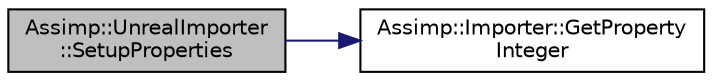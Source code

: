 digraph "Assimp::UnrealImporter::SetupProperties"
{
  edge [fontname="Helvetica",fontsize="10",labelfontname="Helvetica",labelfontsize="10"];
  node [fontname="Helvetica",fontsize="10",shape=record];
  rankdir="LR";
  Node1 [label="Assimp::UnrealImporter\l::SetupProperties",height=0.2,width=0.4,color="black", fillcolor="grey75", style="filled", fontcolor="black"];
  Node1 -> Node2 [color="midnightblue",fontsize="10",style="solid"];
  Node2 [label="Assimp::Importer::GetProperty\lInteger",height=0.2,width=0.4,color="black", fillcolor="white", style="filled",URL="$class_assimp_1_1_importer.html#afc34fe518a98c945ab8c29728cd8e5b8"];
}
